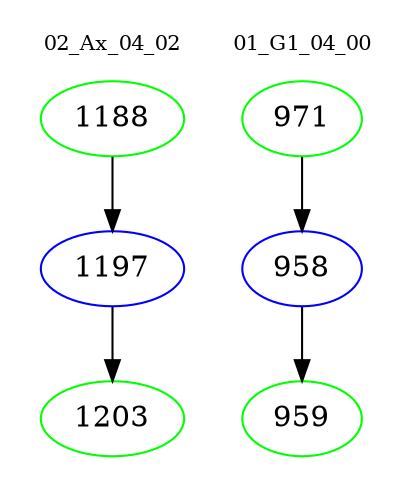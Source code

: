 digraph{
subgraph cluster_0 {
color = white
label = "02_Ax_04_02";
fontsize=10;
T0_1188 [label="1188", color="green"]
T0_1188 -> T0_1197 [color="black"]
T0_1197 [label="1197", color="blue"]
T0_1197 -> T0_1203 [color="black"]
T0_1203 [label="1203", color="green"]
}
subgraph cluster_1 {
color = white
label = "01_G1_04_00";
fontsize=10;
T1_971 [label="971", color="green"]
T1_971 -> T1_958 [color="black"]
T1_958 [label="958", color="blue"]
T1_958 -> T1_959 [color="black"]
T1_959 [label="959", color="green"]
}
}
